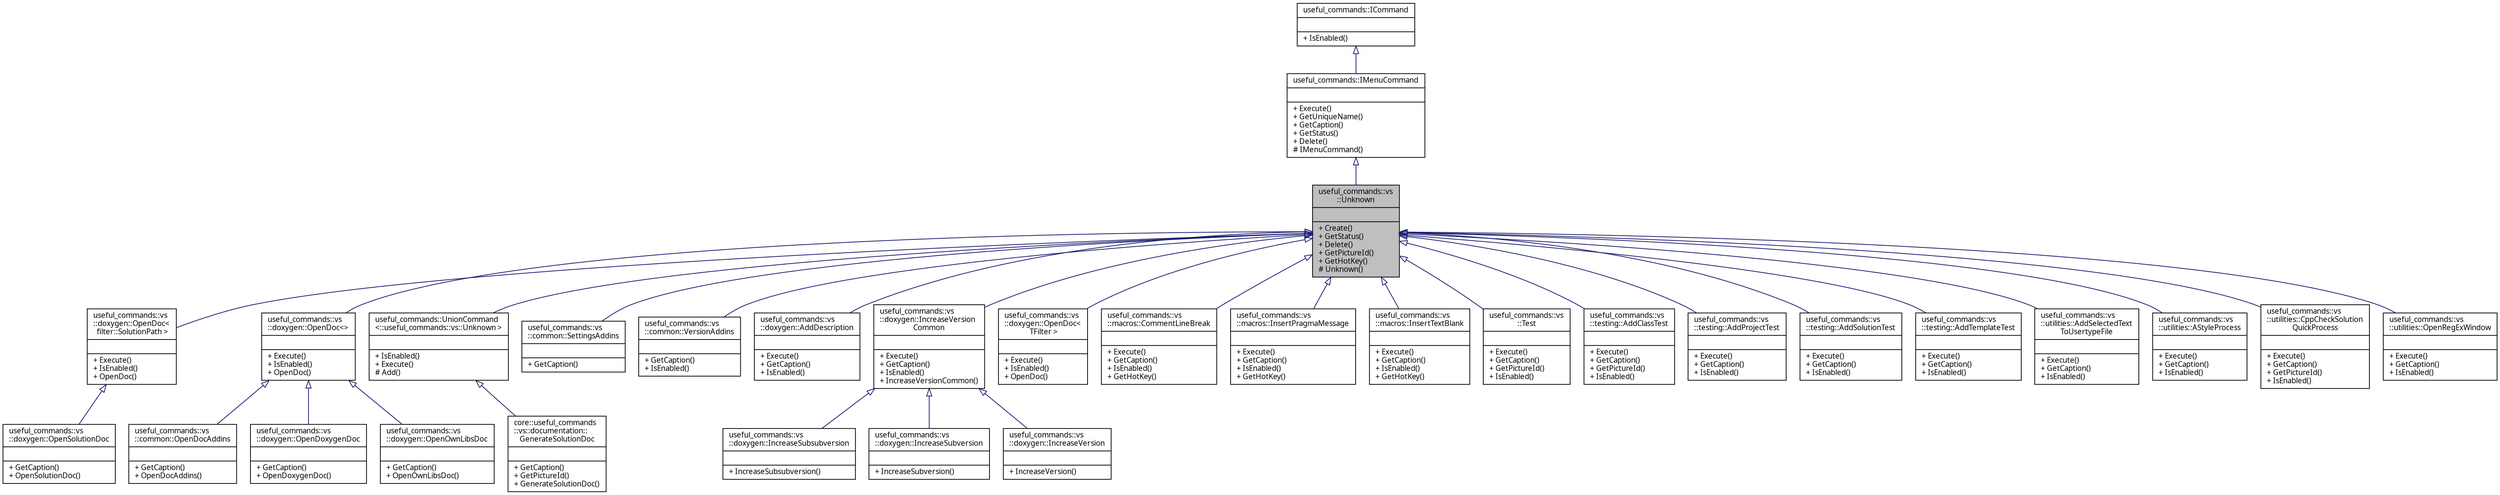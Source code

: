digraph "useful_commands::vs::Unknown"
{
 // INTERACTIVE_SVG=YES
  edge [fontname="Verdana",fontsize="10",labelfontname="Verdana",labelfontsize="10"];
  node [fontname="Verdana",fontsize="10",shape=record];
  Node1 [label="{useful_commands::vs\l::Unknown\n||+ Create()\l+ GetStatus()\l+ Delete()\l+ GetPictureId()\l+ GetHotKey()\l# Unknown()\l}",height=0.2,width=0.4,color="black", fillcolor="grey75", style="filled", fontcolor="black"];
  Node2 -> Node1 [dir="back",color="midnightblue",fontsize="10",style="solid",arrowtail="onormal",fontname="Verdana"];
  Node2 [label="{useful_commands::IMenuCommand\n||+ Execute()\l+ GetUniqueName()\l+ GetCaption()\l+ GetStatus()\l+ Delete()\l# IMenuCommand()\l}",height=0.2,width=0.4,color="black", fillcolor="white", style="filled",URL="$classuseful__commands_1_1_i_menu_command.html",tooltip="Класс входит в Проект UsefulCommands   Базовый класс всех команд, которые будут исполнятся при выборе..."];
  Node3 -> Node2 [dir="back",color="midnightblue",fontsize="10",style="solid",arrowtail="onormal",fontname="Verdana"];
  Node3 [label="{useful_commands::ICommand\n||+ IsEnabled()\l}",height=0.2,width=0.4,color="black", fillcolor="white", style="filled",URL="$classuseful__commands_1_1_i_command.html",tooltip="Класс входит в Проект UsefulCommands   Базовый класс всех команд раздела. "];
  Node1 -> Node4 [dir="back",color="midnightblue",fontsize="10",style="solid",arrowtail="onormal",fontname="Verdana"];
  Node4 [label="{useful_commands::vs\l::doxygen::OpenDoc\<\l filter::SolutionPath \>\n||+ Execute()\l+ IsEnabled()\l+ OpenDoc()\l}",height=0.2,width=0.4,color="black", fillcolor="white", style="filled",URL="$classuseful__commands_1_1vs_1_1doxygen_1_1_open_doc.html"];
  Node4 -> Node5 [dir="back",color="midnightblue",fontsize="10",style="solid",arrowtail="onormal",fontname="Verdana"];
  Node5 [label="{useful_commands::vs\l::doxygen::OpenSolutionDoc\n||+ GetCaption()\l+ OpenSolutionDoc()\l}",height=0.2,width=0.4,color="black", fillcolor="white", style="filled",URL="$classuseful__commands_1_1vs_1_1doxygen_1_1_open_solution_doc.html",tooltip="Класс входит в Проект UsefulCommands   Класс команды открытия документации решения. "];
  Node1 -> Node6 [dir="back",color="midnightblue",fontsize="10",style="solid",arrowtail="onormal",fontname="Verdana"];
  Node6 [label="{useful_commands::vs\l::doxygen::OpenDoc\<\>\n||+ Execute()\l+ IsEnabled()\l+ OpenDoc()\l}",height=0.2,width=0.4,color="black", fillcolor="white", style="filled",URL="$classuseful__commands_1_1vs_1_1doxygen_1_1_open_doc.html"];
  Node6 -> Node7 [dir="back",color="midnightblue",fontsize="10",style="solid",arrowtail="onormal",fontname="Verdana"];
  Node7 [label="{useful_commands::vs\l::common::OpenDocAddins\n||+ GetCaption()\l+ OpenDocAddins()\l}",height=0.2,width=0.4,color="black", fillcolor="white", style="filled",URL="$classuseful__commands_1_1vs_1_1common_1_1_open_doc_addins.html",tooltip="Класс входит в Проект UsefulCommands   Класс команды открытия документации надстройки. "];
  Node6 -> Node8 [dir="back",color="midnightblue",fontsize="10",style="solid",arrowtail="onormal",fontname="Verdana"];
  Node8 [label="{useful_commands::vs\l::doxygen::OpenDoxygenDoc\n||+ GetCaption()\l+ OpenDoxygenDoc()\l}",height=0.2,width=0.4,color="black", fillcolor="white", style="filled",URL="$classuseful__commands_1_1vs_1_1doxygen_1_1_open_doxygen_doc.html",tooltip="Класс входит в Проект UsefulCommands   Класс команды открытия документации Doxygen. "];
  Node6 -> Node9 [dir="back",color="midnightblue",fontsize="10",style="solid",arrowtail="onormal",fontname="Verdana"];
  Node9 [label="{useful_commands::vs\l::doxygen::OpenOwnLibsDoc\n||+ GetCaption()\l+ OpenOwnLibsDoc()\l}",height=0.2,width=0.4,color="black", fillcolor="white", style="filled",URL="$classuseful__commands_1_1vs_1_1doxygen_1_1_open_own_libs_doc.html",tooltip="Класс входит в Проект UsefulCommands   Класс команды открытия документации внешних библиотек..."];
  Node1 -> Node10 [dir="back",color="midnightblue",fontsize="10",style="solid",arrowtail="onormal",fontname="Verdana"];
  Node10 [label="{useful_commands::UnionCommand\l\<::useful_commands::vs::Unknown \>\n||+ IsEnabled()\l+ Execute()\l# Add()\l}",height=0.2,width=0.4,color="black", fillcolor="white", style="filled",URL="$classuseful__commands_1_1_union_command.html"];
  Node10 -> Node11 [dir="back",color="midnightblue",fontsize="10",style="solid",arrowtail="onormal",fontname="Verdana"];
  Node11 [label="{core::useful_commands\l::vs::documentation::\lGenerateSolutionDoc\n||+ GetCaption()\l+ GetPictureId()\l+ GenerateSolutionDoc()\l}",height=0.2,width=0.4,color="black", fillcolor="white", style="filled",URL="$classcore_1_1useful__commands_1_1vs_1_1documentation_1_1_generate_solution_doc.html",tooltip="Класс входит в Проект Documentation   Класс команды, генерирующей документацию решения. "];
  Node1 -> Node12 [dir="back",color="midnightblue",fontsize="10",style="solid",arrowtail="onormal",fontname="Verdana"];
  Node12 [label="{useful_commands::vs\l::common::SettingsAddins\n||+ GetCaption()\l}",height=0.2,width=0.4,color="black", fillcolor="white", style="filled",URL="$classuseful__commands_1_1vs_1_1common_1_1_settings_addins.html",tooltip="Класс входит в Проект UsefulCommands   < Краткое описание класса > "];
  Node1 -> Node13 [dir="back",color="midnightblue",fontsize="10",style="solid",arrowtail="onormal",fontname="Verdana"];
  Node13 [label="{useful_commands::vs\l::common::VersionAddins\n||+ GetCaption()\l+ IsEnabled()\l}",height=0.2,width=0.4,color="black", fillcolor="white", style="filled",URL="$classuseful__commands_1_1vs_1_1common_1_1_version_addins.html",tooltip="Класс входит в Проект UsefulCommands   Класс команды отображения текущей версии надстройки. "];
  Node1 -> Node14 [dir="back",color="midnightblue",fontsize="10",style="solid",arrowtail="onormal",fontname="Verdana"];
  Node14 [label="{useful_commands::vs\l::doxygen::AddDescription\n||+ Execute()\l+ GetCaption()\l+ IsEnabled()\l}",height=0.2,width=0.4,color="black", fillcolor="white", style="filled",URL="$classuseful__commands_1_1vs_1_1doxygen_1_1_add_description.html",tooltip="Класс входит в Проект UsefulCommands   Класс команды добавления описания функции/класса. "];
  Node1 -> Node15 [dir="back",color="midnightblue",fontsize="10",style="solid",arrowtail="onormal",fontname="Verdana"];
  Node15 [label="{useful_commands::vs\l::doxygen::IncreaseVersion\lCommon\n||+ Execute()\l+ GetCaption()\l+ IsEnabled()\l+ IncreaseVersionCommon()\l}",height=0.2,width=0.4,color="black", fillcolor="white", style="filled",URL="$classuseful__commands_1_1vs_1_1doxygen_1_1_increase_version_common.html",tooltip="Класс входит в Проект UsefulCommands   Базовый класс команд увеличения номера версии класса..."];
  Node15 -> Node16 [dir="back",color="midnightblue",fontsize="10",style="solid",arrowtail="onormal",fontname="Verdana"];
  Node16 [label="{useful_commands::vs\l::doxygen::IncreaseSubsubversion\n||+ IncreaseSubsubversion()\l}",height=0.2,width=0.4,color="black", fillcolor="white", style="filled",URL="$classuseful__commands_1_1vs_1_1doxygen_1_1_increase_subsubversion.html",tooltip="Класс входит в Проект UsefulCommands   Класс увеличения сладшего номера версии в описании класса..."];
  Node15 -> Node17 [dir="back",color="midnightblue",fontsize="10",style="solid",arrowtail="onormal",fontname="Verdana"];
  Node17 [label="{useful_commands::vs\l::doxygen::IncreaseSubversion\n||+ IncreaseSubversion()\l}",height=0.2,width=0.4,color="black", fillcolor="white", style="filled",URL="$classuseful__commands_1_1vs_1_1doxygen_1_1_increase_subversion.html",tooltip="Класс входит в Проект UsefulCommands   Класс команды увеличения номера подверсии в описании класса..."];
  Node15 -> Node18 [dir="back",color="midnightblue",fontsize="10",style="solid",arrowtail="onormal",fontname="Verdana"];
  Node18 [label="{useful_commands::vs\l::doxygen::IncreaseVersion\n||+ IncreaseVersion()\l}",height=0.2,width=0.4,color="black", fillcolor="white", style="filled",URL="$classuseful__commands_1_1vs_1_1doxygen_1_1_increase_version.html",tooltip="Класс входит в Проект UsefulCommands   Класс команды увеличения номера версии класса. "];
  Node1 -> Node19 [dir="back",color="midnightblue",fontsize="10",style="solid",arrowtail="onormal",fontname="Verdana"];
  Node19 [label="{useful_commands::vs\l::doxygen::OpenDoc\<\l TFilter \>\n||+ Execute()\l+ IsEnabled()\l+ OpenDoc()\l}",height=0.2,width=0.4,color="black", fillcolor="white", style="filled",URL="$classuseful__commands_1_1vs_1_1doxygen_1_1_open_doc.html",tooltip="Класс входит в Проект UsefulCommands   Базовый класс для классов команд открытия документации. "];
  Node1 -> Node20 [dir="back",color="midnightblue",fontsize="10",style="solid",arrowtail="onormal",fontname="Verdana"];
  Node20 [label="{useful_commands::vs\l::macros::CommentLineBreak\n||+ Execute()\l+ GetCaption()\l+ IsEnabled()\l+ GetHotKey()\l}",height=0.2,width=0.4,color="black", fillcolor="white", style="filled",URL="$classuseful__commands_1_1vs_1_1macros_1_1_comment_line_break.html",tooltip="Класс входит в Проект UsefulCommands   Класс команды переноса строки комментария. ..."];
  Node1 -> Node21 [dir="back",color="midnightblue",fontsize="10",style="solid",arrowtail="onormal",fontname="Verdana"];
  Node21 [label="{useful_commands::vs\l::macros::InsertPragmaMessage\n||+ Execute()\l+ GetCaption()\l+ IsEnabled()\l+ GetHotKey()\l}",height=0.2,width=0.4,color="black", fillcolor="white", style="filled",URL="$classuseful__commands_1_1vs_1_1macros_1_1_insert_pragma_message.html",tooltip="Класс входит в Проект UsefulCommands   Класс команды вставки сообщения #pragma chMSG(). "];
  Node1 -> Node22 [dir="back",color="midnightblue",fontsize="10",style="solid",arrowtail="onormal",fontname="Verdana"];
  Node22 [label="{useful_commands::vs\l::macros::InsertTextBlank\n||+ Execute()\l+ GetCaption()\l+ IsEnabled()\l+ GetHotKey()\l}",height=0.2,width=0.4,color="black", fillcolor="white", style="filled",URL="$classuseful__commands_1_1vs_1_1macros_1_1_insert_text_blank.html",tooltip="Класс входит в Проект UsefulCommands   Класс команды вставки заготовки текста. "];
  Node1 -> Node23 [dir="back",color="midnightblue",fontsize="10",style="solid",arrowtail="onormal",fontname="Verdana"];
  Node23 [label="{useful_commands::vs\l::Test\n||+ Execute()\l+ GetCaption()\l+ GetPictureId()\l+ IsEnabled()\l}",height=0.2,width=0.4,color="black", fillcolor="white", style="filled",URL="$classuseful__commands_1_1vs_1_1_test.html",tooltip="Класс входит в Проект UsefulCommands   Класс для обкатки работоспособности команд. "];
  Node1 -> Node24 [dir="back",color="midnightblue",fontsize="10",style="solid",arrowtail="onormal",fontname="Verdana"];
  Node24 [label="{useful_commands::vs\l::testing::AddClassTest\n||+ Execute()\l+ GetCaption()\l+ GetPictureId()\l+ IsEnabled()\l}",height=0.2,width=0.4,color="black", fillcolor="white", style="filled",URL="$classuseful__commands_1_1vs_1_1testing_1_1_add_class_test.html",tooltip="Класс входит в Проект UsefulCommands   Класс команды добавления тестового проекта для класса..."];
  Node1 -> Node25 [dir="back",color="midnightblue",fontsize="10",style="solid",arrowtail="onormal",fontname="Verdana"];
  Node25 [label="{useful_commands::vs\l::testing::AddProjectTest\n||+ Execute()\l+ GetCaption()\l+ IsEnabled()\l}",height=0.2,width=0.4,color="black", fillcolor="white", style="filled",URL="$classuseful__commands_1_1vs_1_1testing_1_1_add_project_test.html",tooltip="Класс входит в Проект UsefulCommands   Класс команды добавления тестового проекта для проекта..."];
  Node1 -> Node26 [dir="back",color="midnightblue",fontsize="10",style="solid",arrowtail="onormal",fontname="Verdana"];
  Node26 [label="{useful_commands::vs\l::testing::AddSolutionTest\n||+ Execute()\l+ GetCaption()\l+ IsEnabled()\l}",height=0.2,width=0.4,color="black", fillcolor="white", style="filled",URL="$classuseful__commands_1_1vs_1_1testing_1_1_add_solution_test.html",tooltip="Класс входит в Проект UsefulCommands   Класс команды добавления общего тестового проекта всего решени..."];
  Node1 -> Node27 [dir="back",color="midnightblue",fontsize="10",style="solid",arrowtail="onormal",fontname="Verdana"];
  Node27 [label="{useful_commands::vs\l::testing::AddTemplateTest\n||+ Execute()\l+ GetCaption()\l+ IsEnabled()\l}",height=0.2,width=0.4,color="black", fillcolor="white", style="filled",URL="$classuseful__commands_1_1vs_1_1testing_1_1_add_template_test.html",tooltip="Класс входит в Проект UsefulCommands   Класс команды добавления заготовки теста. "];
  Node1 -> Node28 [dir="back",color="midnightblue",fontsize="10",style="solid",arrowtail="onormal",fontname="Verdana"];
  Node28 [label="{useful_commands::vs\l::utilities::AddSelectedText\lToUsertypeFile\n||+ Execute()\l+ GetCaption()\l+ IsEnabled()\l}",height=0.2,width=0.4,color="black", fillcolor="white", style="filled",URL="$classuseful__commands_1_1vs_1_1utilities_1_1_add_selected_text_to_usertype_file.html",tooltip="Класс входит в Проект UsefulCommands   Класс команды добавления выделенного текста в файл usertype..."];
  Node1 -> Node29 [dir="back",color="midnightblue",fontsize="10",style="solid",arrowtail="onormal",fontname="Verdana"];
  Node29 [label="{useful_commands::vs\l::utilities::AStyleProcess\n||+ Execute()\l+ GetCaption()\l+ IsEnabled()\l}",height=0.2,width=0.4,color="black", fillcolor="white", style="filled",URL="$classuseful__commands_1_1vs_1_1utilities_1_1_a_style_process.html",tooltip="Класс входит в Проект UsefulCommands   Класс команды обработки файла программой AStyle. "];
  Node1 -> Node30 [dir="back",color="midnightblue",fontsize="10",style="solid",arrowtail="onormal",fontname="Verdana"];
  Node30 [label="{useful_commands::vs\l::utilities::CppCheckSolution\lQuickProcess\n||+ Execute()\l+ GetCaption()\l+ GetPictureId()\l+ IsEnabled()\l}",height=0.2,width=0.4,color="black", fillcolor="white", style="filled",URL="$classuseful__commands_1_1vs_1_1utilities_1_1_cpp_check_solution_quick_process.html",tooltip="Класс входит в Проект UsefulCommands   Класс команды быстрой обработки решения при помощи CppCheck..."];
  Node1 -> Node31 [dir="back",color="midnightblue",fontsize="10",style="solid",arrowtail="onormal",fontname="Verdana"];
  Node31 [label="{useful_commands::vs\l::utilities::OpenRegExWindow\n||+ Execute()\l+ GetCaption()\l+ IsEnabled()\l}",height=0.2,width=0.4,color="black", fillcolor="white", style="filled",URL="$classuseful__commands_1_1vs_1_1utilities_1_1_open_reg_ex_window.html",tooltip="Класс входит в Проект Utilities   Класс команды открытия окна утилиты создания регулярных выражений..."];
}
